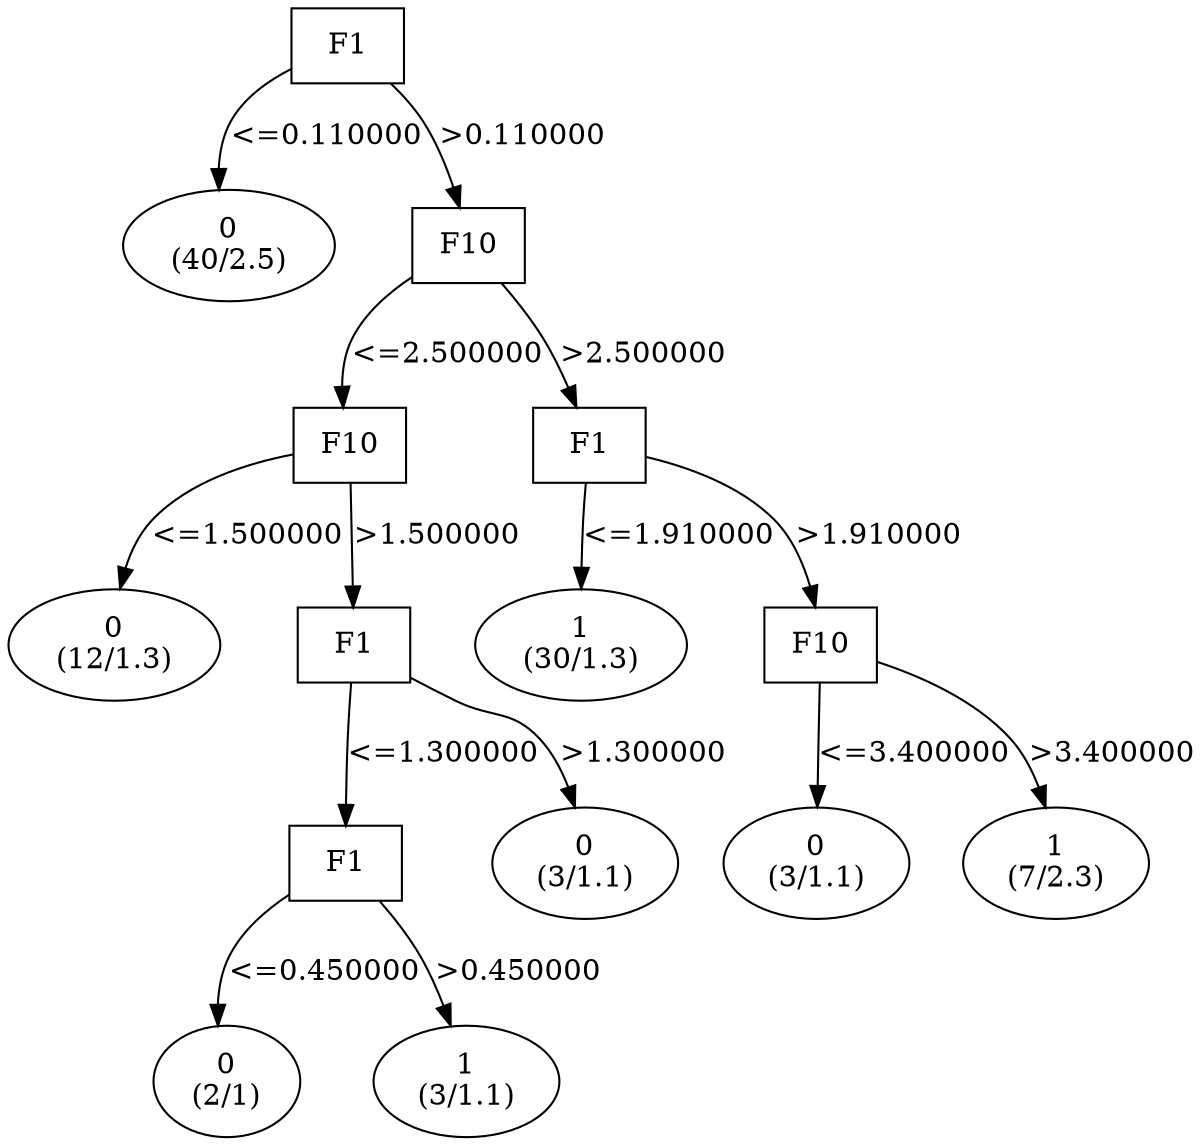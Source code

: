 digraph YaDT {
n0 [ shape=box, label="F1\n"]
n0 -> n1 [label="<=0.110000"]
n1 [ shape=ellipse, label="0\n(40/2.5)"]
n0 -> n2 [label=">0.110000"]
n2 [ shape=box, label="F10\n"]
n2 -> n3 [label="<=2.500000"]
n3 [ shape=box, label="F10\n"]
n3 -> n4 [label="<=1.500000"]
n4 [ shape=ellipse, label="0\n(12/1.3)"]
n3 -> n5 [label=">1.500000"]
n5 [ shape=box, label="F1\n"]
n5 -> n6 [label="<=1.300000"]
n6 [ shape=box, label="F1\n"]
n6 -> n7 [label="<=0.450000"]
n7 [ shape=ellipse, label="0\n(2/1)"]
n6 -> n8 [label=">0.450000"]
n8 [ shape=ellipse, label="1\n(3/1.1)"]
n5 -> n10 [label=">1.300000"]
n10 [ shape=ellipse, label="0\n(3/1.1)"]
n2 -> n13 [label=">2.500000"]
n13 [ shape=box, label="F1\n"]
n13 -> n14 [label="<=1.910000"]
n14 [ shape=ellipse, label="1\n(30/1.3)"]
n13 -> n15 [label=">1.910000"]
n15 [ shape=box, label="F10\n"]
n15 -> n16 [label="<=3.400000"]
n16 [ shape=ellipse, label="0\n(3/1.1)"]
n15 -> n17 [label=">3.400000"]
n17 [ shape=ellipse, label="1\n(7/2.3)"]
}
